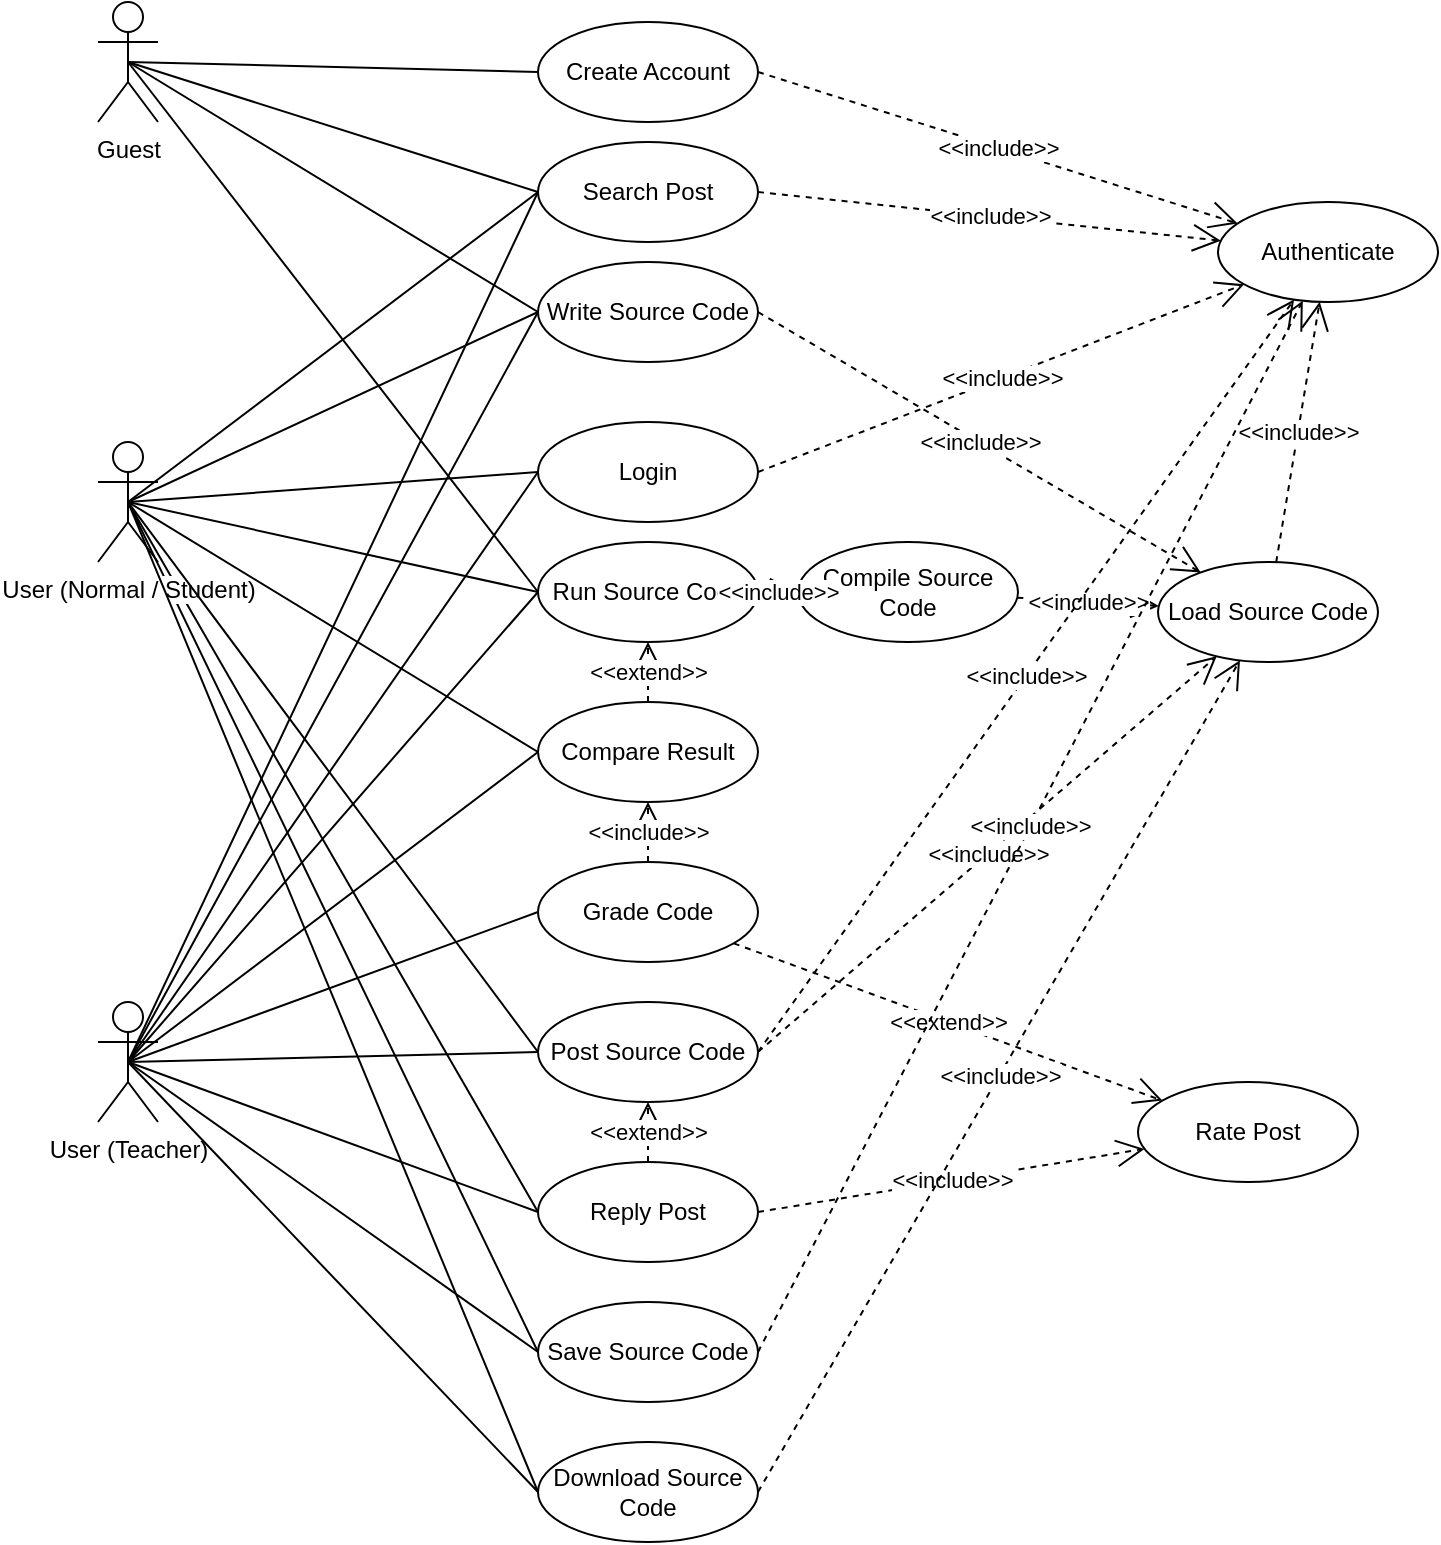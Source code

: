 <mxfile version="12.7.9" type="device"><diagram id="TvybwlRrSsCLgt8nAjSA" name="Page-1"><mxGraphModel dx="1483" dy="783" grid="1" gridSize="10" guides="1" tooltips="1" connect="1" arrows="1" fold="1" page="1" pageScale="1" pageWidth="827" pageHeight="1169" math="0" shadow="0"><root><mxCell id="0"/><mxCell id="1" parent="0"/><mxCell id="F3P02gbwTfFVN8ye8vHM-81" style="edgeStyle=none;rounded=0;orthogonalLoop=1;jettySize=auto;html=1;exitX=0.5;exitY=0.5;exitDx=0;exitDy=0;exitPerimeter=0;entryX=0;entryY=0.5;entryDx=0;entryDy=0;endArrow=none;endFill=0;" edge="1" parent="1" source="F3P02gbwTfFVN8ye8vHM-3" target="F3P02gbwTfFVN8ye8vHM-25"><mxGeometry relative="1" as="geometry"/></mxCell><mxCell id="F3P02gbwTfFVN8ye8vHM-82" style="edgeStyle=none;rounded=0;orthogonalLoop=1;jettySize=auto;html=1;exitX=0.5;exitY=0.5;exitDx=0;exitDy=0;exitPerimeter=0;entryX=0;entryY=0.5;entryDx=0;entryDy=0;endArrow=none;endFill=0;" edge="1" parent="1" source="F3P02gbwTfFVN8ye8vHM-3" target="F3P02gbwTfFVN8ye8vHM-26"><mxGeometry relative="1" as="geometry"/></mxCell><mxCell id="F3P02gbwTfFVN8ye8vHM-83" style="edgeStyle=none;rounded=0;orthogonalLoop=1;jettySize=auto;html=1;exitX=0.5;exitY=0.5;exitDx=0;exitDy=0;exitPerimeter=0;entryX=0;entryY=0.5;entryDx=0;entryDy=0;endArrow=none;endFill=0;" edge="1" parent="1" source="F3P02gbwTfFVN8ye8vHM-3" target="F3P02gbwTfFVN8ye8vHM-16"><mxGeometry relative="1" as="geometry"/></mxCell><mxCell id="F3P02gbwTfFVN8ye8vHM-3" value="User (Normal / Student)" style="shape=umlActor;verticalLabelPosition=bottom;labelBackgroundColor=#ffffff;verticalAlign=top;html=1;" vertex="1" parent="1"><mxGeometry x="60" y="390" width="30" height="60" as="geometry"/></mxCell><mxCell id="F3P02gbwTfFVN8ye8vHM-78" style="edgeStyle=none;rounded=0;orthogonalLoop=1;jettySize=auto;html=1;exitX=0.5;exitY=0.5;exitDx=0;exitDy=0;exitPerimeter=0;entryX=0;entryY=0.5;entryDx=0;entryDy=0;endArrow=none;endFill=0;" edge="1" parent="1" source="F3P02gbwTfFVN8ye8vHM-7" target="F3P02gbwTfFVN8ye8vHM-25"><mxGeometry relative="1" as="geometry"/></mxCell><mxCell id="F3P02gbwTfFVN8ye8vHM-79" style="edgeStyle=none;rounded=0;orthogonalLoop=1;jettySize=auto;html=1;exitX=0.5;exitY=0.5;exitDx=0;exitDy=0;exitPerimeter=0;entryX=0;entryY=0.5;entryDx=0;entryDy=0;endArrow=none;endFill=0;" edge="1" parent="1" source="F3P02gbwTfFVN8ye8vHM-7" target="F3P02gbwTfFVN8ye8vHM-26"><mxGeometry relative="1" as="geometry"/></mxCell><mxCell id="F3P02gbwTfFVN8ye8vHM-80" style="edgeStyle=none;rounded=0;orthogonalLoop=1;jettySize=auto;html=1;exitX=0.5;exitY=0.5;exitDx=0;exitDy=0;exitPerimeter=0;entryX=0;entryY=0.5;entryDx=0;entryDy=0;endArrow=none;endFill=0;" edge="1" parent="1" source="F3P02gbwTfFVN8ye8vHM-7" target="F3P02gbwTfFVN8ye8vHM-16"><mxGeometry relative="1" as="geometry"/></mxCell><mxCell id="F3P02gbwTfFVN8ye8vHM-7" value="User (Teacher)" style="shape=umlActor;verticalLabelPosition=bottom;labelBackgroundColor=#ffffff;verticalAlign=top;html=1;" vertex="1" parent="1"><mxGeometry x="60" y="670" width="30" height="60" as="geometry"/></mxCell><mxCell id="F3P02gbwTfFVN8ye8vHM-84" style="edgeStyle=none;rounded=0;orthogonalLoop=1;jettySize=auto;html=1;exitX=0.5;exitY=0.5;exitDx=0;exitDy=0;exitPerimeter=0;entryX=0;entryY=0.5;entryDx=0;entryDy=0;endArrow=none;endFill=0;" edge="1" parent="1" source="F3P02gbwTfFVN8ye8vHM-6" target="F3P02gbwTfFVN8ye8vHM-17"><mxGeometry relative="1" as="geometry"/></mxCell><mxCell id="F3P02gbwTfFVN8ye8vHM-85" style="edgeStyle=none;rounded=0;orthogonalLoop=1;jettySize=auto;html=1;exitX=0.5;exitY=0.5;exitDx=0;exitDy=0;exitPerimeter=0;entryX=0;entryY=0.5;entryDx=0;entryDy=0;endArrow=none;endFill=0;" edge="1" parent="1" source="F3P02gbwTfFVN8ye8vHM-6" target="F3P02gbwTfFVN8ye8vHM-26"><mxGeometry relative="1" as="geometry"/></mxCell><mxCell id="F3P02gbwTfFVN8ye8vHM-88" style="edgeStyle=none;rounded=0;orthogonalLoop=1;jettySize=auto;html=1;exitX=0.5;exitY=0.5;exitDx=0;exitDy=0;exitPerimeter=0;entryX=0;entryY=0.5;entryDx=0;entryDy=0;endArrow=none;endFill=0;" edge="1" parent="1" source="F3P02gbwTfFVN8ye8vHM-6" target="F3P02gbwTfFVN8ye8vHM-15"><mxGeometry relative="1" as="geometry"/></mxCell><mxCell id="F3P02gbwTfFVN8ye8vHM-6" value="Guest" style="shape=umlActor;verticalLabelPosition=bottom;labelBackgroundColor=#ffffff;verticalAlign=top;html=1;" vertex="1" parent="1"><mxGeometry x="60" y="170" width="30" height="60" as="geometry"/></mxCell><mxCell id="F3P02gbwTfFVN8ye8vHM-11" value="Create Account" style="ellipse;whiteSpace=wrap;html=1;" vertex="1" parent="1"><mxGeometry x="280" y="180" width="110" height="50" as="geometry"/></mxCell><mxCell id="F3P02gbwTfFVN8ye8vHM-12" value="Login" style="ellipse;whiteSpace=wrap;html=1;" vertex="1" parent="1"><mxGeometry x="280" y="380" width="110" height="50" as="geometry"/></mxCell><mxCell id="F3P02gbwTfFVN8ye8vHM-13" value="Authenticate" style="ellipse;whiteSpace=wrap;html=1;" vertex="1" parent="1"><mxGeometry x="620" y="270" width="110" height="50" as="geometry"/></mxCell><mxCell id="F3P02gbwTfFVN8ye8vHM-14" value="Compile Source Code" style="ellipse;whiteSpace=wrap;html=1;" vertex="1" parent="1"><mxGeometry x="410" y="440" width="110" height="50" as="geometry"/></mxCell><mxCell id="F3P02gbwTfFVN8ye8vHM-15" value="Run Source Code" style="ellipse;whiteSpace=wrap;html=1;" vertex="1" parent="1"><mxGeometry x="280" y="440" width="110" height="50" as="geometry"/></mxCell><mxCell id="F3P02gbwTfFVN8ye8vHM-16" value="Save Source Code" style="ellipse;whiteSpace=wrap;html=1;" vertex="1" parent="1"><mxGeometry x="280" y="820" width="110" height="50" as="geometry"/></mxCell><mxCell id="F3P02gbwTfFVN8ye8vHM-17" value="Write Source Code" style="ellipse;whiteSpace=wrap;html=1;" vertex="1" parent="1"><mxGeometry x="280" y="300" width="110" height="50" as="geometry"/></mxCell><mxCell id="F3P02gbwTfFVN8ye8vHM-18" value="Load Source Code" style="ellipse;whiteSpace=wrap;html=1;" vertex="1" parent="1"><mxGeometry x="590" y="450" width="110" height="50" as="geometry"/></mxCell><mxCell id="F3P02gbwTfFVN8ye8vHM-19" value="Post Source Code" style="ellipse;whiteSpace=wrap;html=1;" vertex="1" parent="1"><mxGeometry x="280" y="670" width="110" height="50" as="geometry"/></mxCell><mxCell id="F3P02gbwTfFVN8ye8vHM-21" value="Compare Result" style="ellipse;whiteSpace=wrap;html=1;" vertex="1" parent="1"><mxGeometry x="280" y="520" width="110" height="50" as="geometry"/></mxCell><mxCell id="F3P02gbwTfFVN8ye8vHM-23" value="Grade Code" style="ellipse;whiteSpace=wrap;html=1;" vertex="1" parent="1"><mxGeometry x="280" y="600" width="110" height="50" as="geometry"/></mxCell><mxCell id="F3P02gbwTfFVN8ye8vHM-25" value="Reply Post" style="ellipse;whiteSpace=wrap;html=1;" vertex="1" parent="1"><mxGeometry x="280" y="750" width="110" height="50" as="geometry"/></mxCell><mxCell id="F3P02gbwTfFVN8ye8vHM-26" value="Search Post" style="ellipse;whiteSpace=wrap;html=1;" vertex="1" parent="1"><mxGeometry x="280" y="240" width="110" height="50" as="geometry"/></mxCell><mxCell id="F3P02gbwTfFVN8ye8vHM-32" value="" style="endArrow=none;html=1;exitX=0.5;exitY=0.5;exitDx=0;exitDy=0;exitPerimeter=0;entryX=0;entryY=0.5;entryDx=0;entryDy=0;" edge="1" parent="1" source="F3P02gbwTfFVN8ye8vHM-6" target="F3P02gbwTfFVN8ye8vHM-11"><mxGeometry width="50" height="50" relative="1" as="geometry"><mxPoint x="170" y="310" as="sourcePoint"/><mxPoint x="220" y="260" as="targetPoint"/></mxGeometry></mxCell><mxCell id="F3P02gbwTfFVN8ye8vHM-34" value="&amp;lt;&amp;lt;include&amp;gt;&amp;gt;" style="endArrow=open;endSize=12;dashed=1;html=1;exitX=1;exitY=0.5;exitDx=0;exitDy=0;" edge="1" parent="1" source="F3P02gbwTfFVN8ye8vHM-11" target="F3P02gbwTfFVN8ye8vHM-13"><mxGeometry width="160" relative="1" as="geometry"><mxPoint x="100" y="300" as="sourcePoint"/><mxPoint x="260" y="300" as="targetPoint"/></mxGeometry></mxCell><mxCell id="F3P02gbwTfFVN8ye8vHM-35" value="&amp;lt;&amp;lt;include&amp;gt;&amp;gt;" style="endArrow=open;endSize=12;dashed=1;html=1;exitX=1;exitY=0.5;exitDx=0;exitDy=0;" edge="1" parent="1" source="F3P02gbwTfFVN8ye8vHM-12" target="F3P02gbwTfFVN8ye8vHM-13"><mxGeometry width="160" relative="1" as="geometry"><mxPoint x="130" y="260" as="sourcePoint"/><mxPoint x="290" y="260" as="targetPoint"/></mxGeometry></mxCell><mxCell id="F3P02gbwTfFVN8ye8vHM-37" value="" style="endArrow=none;html=1;entryX=0;entryY=0.5;entryDx=0;entryDy=0;exitX=0.5;exitY=0.5;exitDx=0;exitDy=0;exitPerimeter=0;" edge="1" parent="1" source="F3P02gbwTfFVN8ye8vHM-3" target="F3P02gbwTfFVN8ye8vHM-12"><mxGeometry width="50" height="50" relative="1" as="geometry"><mxPoint x="120" y="350" as="sourcePoint"/><mxPoint x="170" y="300" as="targetPoint"/></mxGeometry></mxCell><mxCell id="F3P02gbwTfFVN8ye8vHM-38" value="" style="endArrow=none;html=1;entryX=0;entryY=0.5;entryDx=0;entryDy=0;exitX=0.5;exitY=0.5;exitDx=0;exitDy=0;exitPerimeter=0;" edge="1" parent="1" source="F3P02gbwTfFVN8ye8vHM-7" target="F3P02gbwTfFVN8ye8vHM-12"><mxGeometry width="50" height="50" relative="1" as="geometry"><mxPoint x="150" y="510" as="sourcePoint"/><mxPoint x="200" y="460" as="targetPoint"/></mxGeometry></mxCell><mxCell id="F3P02gbwTfFVN8ye8vHM-41" value="Download Source Code" style="ellipse;whiteSpace=wrap;html=1;" vertex="1" parent="1"><mxGeometry x="280" y="890" width="110" height="50" as="geometry"/></mxCell><mxCell id="F3P02gbwTfFVN8ye8vHM-42" value="Rate Post" style="ellipse;whiteSpace=wrap;html=1;" vertex="1" parent="1"><mxGeometry x="580" y="710" width="110" height="50" as="geometry"/></mxCell><mxCell id="F3P02gbwTfFVN8ye8vHM-44" value="" style="endArrow=none;html=1;entryX=0;entryY=0.5;entryDx=0;entryDy=0;exitX=0.5;exitY=0.5;exitDx=0;exitDy=0;exitPerimeter=0;" edge="1" parent="1" source="F3P02gbwTfFVN8ye8vHM-3" target="F3P02gbwTfFVN8ye8vHM-17"><mxGeometry width="50" height="50" relative="1" as="geometry"><mxPoint x="120" y="590" as="sourcePoint"/><mxPoint x="170" y="540" as="targetPoint"/></mxGeometry></mxCell><mxCell id="F3P02gbwTfFVN8ye8vHM-46" value="" style="endArrow=none;html=1;exitX=0.5;exitY=0.5;exitDx=0;exitDy=0;exitPerimeter=0;entryX=0;entryY=0.5;entryDx=0;entryDy=0;" edge="1" parent="1" source="F3P02gbwTfFVN8ye8vHM-7" target="F3P02gbwTfFVN8ye8vHM-17"><mxGeometry width="50" height="50" relative="1" as="geometry"><mxPoint x="260" y="590" as="sourcePoint"/><mxPoint x="310" y="540" as="targetPoint"/></mxGeometry></mxCell><mxCell id="F3P02gbwTfFVN8ye8vHM-48" value="" style="endArrow=none;html=1;entryX=0;entryY=0.5;entryDx=0;entryDy=0;exitX=0.5;exitY=0.5;exitDx=0;exitDy=0;exitPerimeter=0;" edge="1" parent="1" source="F3P02gbwTfFVN8ye8vHM-7" target="F3P02gbwTfFVN8ye8vHM-41"><mxGeometry width="50" height="50" relative="1" as="geometry"><mxPoint x="70" y="680" as="sourcePoint"/><mxPoint x="120" y="630" as="targetPoint"/></mxGeometry></mxCell><mxCell id="F3P02gbwTfFVN8ye8vHM-49" value="" style="endArrow=none;html=1;exitX=0.5;exitY=0.5;exitDx=0;exitDy=0;exitPerimeter=0;entryX=0;entryY=0.5;entryDx=0;entryDy=0;" edge="1" parent="1" source="F3P02gbwTfFVN8ye8vHM-3" target="F3P02gbwTfFVN8ye8vHM-41"><mxGeometry width="50" height="50" relative="1" as="geometry"><mxPoint x="110" y="710" as="sourcePoint"/><mxPoint x="280" y="540" as="targetPoint"/></mxGeometry></mxCell><mxCell id="F3P02gbwTfFVN8ye8vHM-50" value="&amp;lt;&amp;lt;extend&amp;gt;&amp;gt;" style="endArrow=open;endSize=16;endFill=0;html=1;dashed=1;" edge="1" parent="1" source="F3P02gbwTfFVN8ye8vHM-21" target="F3P02gbwTfFVN8ye8vHM-15"><mxGeometry width="160" relative="1" as="geometry"><mxPoint x="480" y="350" as="sourcePoint"/><mxPoint x="330" y="390" as="targetPoint"/></mxGeometry></mxCell><mxCell id="F3P02gbwTfFVN8ye8vHM-51" value="" style="endArrow=none;html=1;entryX=0;entryY=0.5;entryDx=0;entryDy=0;exitX=0.5;exitY=0.5;exitDx=0;exitDy=0;exitPerimeter=0;" edge="1" parent="1" source="F3P02gbwTfFVN8ye8vHM-3" target="F3P02gbwTfFVN8ye8vHM-21"><mxGeometry width="50" height="50" relative="1" as="geometry"><mxPoint x="100" y="440" as="sourcePoint"/><mxPoint x="410" y="390" as="targetPoint"/></mxGeometry></mxCell><mxCell id="F3P02gbwTfFVN8ye8vHM-52" value="" style="endArrow=none;html=1;exitX=0;exitY=0.5;exitDx=0;exitDy=0;entryX=0.5;entryY=0.5;entryDx=0;entryDy=0;entryPerimeter=0;" edge="1" parent="1" source="F3P02gbwTfFVN8ye8vHM-15" target="F3P02gbwTfFVN8ye8vHM-3"><mxGeometry width="50" height="50" relative="1" as="geometry"><mxPoint x="230" y="450" as="sourcePoint"/><mxPoint x="280" y="400" as="targetPoint"/></mxGeometry></mxCell><mxCell id="F3P02gbwTfFVN8ye8vHM-53" value="" style="endArrow=none;html=1;entryX=0;entryY=0.5;entryDx=0;entryDy=0;exitX=0.5;exitY=0.5;exitDx=0;exitDy=0;exitPerimeter=0;" edge="1" parent="1" source="F3P02gbwTfFVN8ye8vHM-7" target="F3P02gbwTfFVN8ye8vHM-21"><mxGeometry width="50" height="50" relative="1" as="geometry"><mxPoint x="360" y="440" as="sourcePoint"/><mxPoint x="410" y="390" as="targetPoint"/></mxGeometry></mxCell><mxCell id="F3P02gbwTfFVN8ye8vHM-55" value="" style="endArrow=none;html=1;exitX=0.5;exitY=0.5;exitDx=0;exitDy=0;exitPerimeter=0;entryX=0;entryY=0.5;entryDx=0;entryDy=0;" edge="1" parent="1" source="F3P02gbwTfFVN8ye8vHM-7" target="F3P02gbwTfFVN8ye8vHM-15"><mxGeometry width="50" height="50" relative="1" as="geometry"><mxPoint x="360" y="440" as="sourcePoint"/><mxPoint x="410" y="390" as="targetPoint"/></mxGeometry></mxCell><mxCell id="F3P02gbwTfFVN8ye8vHM-59" value="&amp;lt;&amp;lt;include&amp;gt;&amp;gt;" style="endArrow=open;endSize=12;dashed=1;html=1;exitX=1;exitY=0.5;exitDx=0;exitDy=0;entryX=0;entryY=0.5;entryDx=0;entryDy=0;" edge="1" parent="1" source="F3P02gbwTfFVN8ye8vHM-15" target="F3P02gbwTfFVN8ye8vHM-14"><mxGeometry width="160" relative="1" as="geometry"><mxPoint x="460" y="350" as="sourcePoint"/><mxPoint x="620" y="350" as="targetPoint"/></mxGeometry></mxCell><mxCell id="F3P02gbwTfFVN8ye8vHM-61" value="&amp;lt;&amp;lt;include&amp;gt;&amp;gt;" style="endArrow=open;endSize=12;dashed=1;html=1;" edge="1" parent="1" source="F3P02gbwTfFVN8ye8vHM-18" target="F3P02gbwTfFVN8ye8vHM-13"><mxGeometry width="160" relative="1" as="geometry"><mxPoint x="400.0" y="295" as="sourcePoint"/><mxPoint x="540" y="285" as="targetPoint"/></mxGeometry></mxCell><mxCell id="F3P02gbwTfFVN8ye8vHM-62" value="&amp;lt;&amp;lt;include&amp;gt;&amp;gt;" style="endArrow=open;endSize=12;dashed=1;html=1;exitX=1;exitY=0.5;exitDx=0;exitDy=0;" edge="1" parent="1" source="F3P02gbwTfFVN8ye8vHM-19" target="F3P02gbwTfFVN8ye8vHM-18"><mxGeometry width="160" relative="1" as="geometry"><mxPoint x="440" y="620" as="sourcePoint"/><mxPoint x="600" y="620" as="targetPoint"/></mxGeometry></mxCell><mxCell id="F3P02gbwTfFVN8ye8vHM-64" value="&amp;lt;&amp;lt;extend&amp;gt;&amp;gt;" style="endArrow=open;endSize=12;dashed=1;html=1;exitX=0.5;exitY=0;exitDx=0;exitDy=0;entryX=0.5;entryY=1;entryDx=0;entryDy=0;" edge="1" parent="1" source="F3P02gbwTfFVN8ye8vHM-25" target="F3P02gbwTfFVN8ye8vHM-19"><mxGeometry width="160" relative="1" as="geometry"><mxPoint x="530" y="640" as="sourcePoint"/><mxPoint x="580" y="630" as="targetPoint"/></mxGeometry></mxCell><mxCell id="F3P02gbwTfFVN8ye8vHM-65" value="&amp;lt;&amp;lt;include&amp;gt;&amp;gt;" style="endArrow=open;endSize=12;dashed=1;html=1;" edge="1" parent="1" source="F3P02gbwTfFVN8ye8vHM-14" target="F3P02gbwTfFVN8ye8vHM-18"><mxGeometry width="160" relative="1" as="geometry"><mxPoint x="400.0" y="625" as="sourcePoint"/><mxPoint x="634.199" y="302.536" as="targetPoint"/></mxGeometry></mxCell><mxCell id="F3P02gbwTfFVN8ye8vHM-66" value="&amp;lt;&amp;lt;include&amp;gt;&amp;gt;" style="endArrow=open;endSize=12;dashed=1;html=1;exitX=1;exitY=0.5;exitDx=0;exitDy=0;" edge="1" parent="1" source="F3P02gbwTfFVN8ye8vHM-19" target="F3P02gbwTfFVN8ye8vHM-13"><mxGeometry width="160" relative="1" as="geometry"><mxPoint x="400.0" y="625" as="sourcePoint"/><mxPoint x="540" y="515" as="targetPoint"/></mxGeometry></mxCell><mxCell id="F3P02gbwTfFVN8ye8vHM-68" value="&amp;lt;&amp;lt;include&amp;gt;&amp;gt;" style="endArrow=open;endSize=12;dashed=1;html=1;exitX=1;exitY=0.5;exitDx=0;exitDy=0;" edge="1" parent="1" source="F3P02gbwTfFVN8ye8vHM-25" target="F3P02gbwTfFVN8ye8vHM-42"><mxGeometry width="160" relative="1" as="geometry"><mxPoint x="634.199" y="497.464" as="sourcePoint"/><mxPoint x="440" y="720" as="targetPoint"/></mxGeometry></mxCell><mxCell id="F3P02gbwTfFVN8ye8vHM-69" value="&amp;lt;&amp;lt;include&amp;gt;&amp;gt;" style="endArrow=open;endSize=12;dashed=1;html=1;exitX=1;exitY=0.5;exitDx=0;exitDy=0;" edge="1" parent="1" source="F3P02gbwTfFVN8ye8vHM-26" target="F3P02gbwTfFVN8ye8vHM-13"><mxGeometry width="160" relative="1" as="geometry"><mxPoint x="400.0" y="705" as="sourcePoint"/><mxPoint x="430" y="655" as="targetPoint"/></mxGeometry></mxCell><mxCell id="F3P02gbwTfFVN8ye8vHM-70" value="&amp;lt;&amp;lt;extend&amp;gt;&amp;gt;" style="endArrow=open;endSize=12;dashed=1;html=1;" edge="1" parent="1" source="F3P02gbwTfFVN8ye8vHM-23" target="F3P02gbwTfFVN8ye8vHM-42"><mxGeometry width="160" relative="1" as="geometry"><mxPoint x="345" y="680" as="sourcePoint"/><mxPoint x="345" y="650" as="targetPoint"/></mxGeometry></mxCell><mxCell id="F3P02gbwTfFVN8ye8vHM-71" value="&amp;lt;&amp;lt;include&amp;gt;&amp;gt;" style="endArrow=open;endSize=12;dashed=1;html=1;exitX=1;exitY=0.5;exitDx=0;exitDy=0;" edge="1" parent="1" source="F3P02gbwTfFVN8ye8vHM-17" target="F3P02gbwTfFVN8ye8vHM-18"><mxGeometry width="160" relative="1" as="geometry"><mxPoint x="495" y="380" as="sourcePoint"/><mxPoint x="595" y="490" as="targetPoint"/></mxGeometry></mxCell><mxCell id="F3P02gbwTfFVN8ye8vHM-72" value="&amp;lt;&amp;lt;include&amp;gt;&amp;gt;" style="endArrow=open;endSize=12;dashed=1;html=1;exitX=1;exitY=0.5;exitDx=0;exitDy=0;" edge="1" parent="1" source="F3P02gbwTfFVN8ye8vHM-16" target="F3P02gbwTfFVN8ye8vHM-13"><mxGeometry width="160" relative="1" as="geometry"><mxPoint x="400.0" y="705" as="sourcePoint"/><mxPoint x="570" y="655" as="targetPoint"/></mxGeometry></mxCell><mxCell id="F3P02gbwTfFVN8ye8vHM-73" value="&amp;lt;&amp;lt;include&amp;gt;&amp;gt;" style="endArrow=open;endSize=12;dashed=1;html=1;exitX=1;exitY=0.5;exitDx=0;exitDy=0;" edge="1" parent="1" source="F3P02gbwTfFVN8ye8vHM-41" target="F3P02gbwTfFVN8ye8vHM-18"><mxGeometry width="160" relative="1" as="geometry"><mxPoint x="400.0" y="495" as="sourcePoint"/><mxPoint x="540" y="515" as="targetPoint"/></mxGeometry></mxCell><mxCell id="F3P02gbwTfFVN8ye8vHM-75" value="" style="endArrow=none;html=1;exitX=0.5;exitY=0.5;exitDx=0;exitDy=0;exitPerimeter=0;entryX=0;entryY=0.5;entryDx=0;entryDy=0;" edge="1" parent="1" source="F3P02gbwTfFVN8ye8vHM-3" target="F3P02gbwTfFVN8ye8vHM-19"><mxGeometry width="50" height="50" relative="1" as="geometry"><mxPoint x="360" y="610" as="sourcePoint"/><mxPoint x="410" y="560" as="targetPoint"/></mxGeometry></mxCell><mxCell id="F3P02gbwTfFVN8ye8vHM-76" value="" style="endArrow=none;html=1;exitX=0;exitY=0.5;exitDx=0;exitDy=0;entryX=0.5;entryY=0.5;entryDx=0;entryDy=0;entryPerimeter=0;" edge="1" parent="1" source="F3P02gbwTfFVN8ye8vHM-19" target="F3P02gbwTfFVN8ye8vHM-7"><mxGeometry width="50" height="50" relative="1" as="geometry"><mxPoint x="360" y="610" as="sourcePoint"/><mxPoint x="410" y="560" as="targetPoint"/></mxGeometry></mxCell><mxCell id="F3P02gbwTfFVN8ye8vHM-77" value="" style="endArrow=none;html=1;exitX=0;exitY=0.5;exitDx=0;exitDy=0;entryX=0.5;entryY=0.5;entryDx=0;entryDy=0;entryPerimeter=0;" edge="1" parent="1" source="F3P02gbwTfFVN8ye8vHM-23" target="F3P02gbwTfFVN8ye8vHM-7"><mxGeometry width="50" height="50" relative="1" as="geometry"><mxPoint x="290.0" y="625" as="sourcePoint"/><mxPoint x="115" y="565" as="targetPoint"/></mxGeometry></mxCell><mxCell id="F3P02gbwTfFVN8ye8vHM-86" value="&amp;lt;&amp;lt;include&amp;gt;&amp;gt;" style="endArrow=open;endSize=12;dashed=1;html=1;" edge="1" parent="1" source="F3P02gbwTfFVN8ye8vHM-23" target="F3P02gbwTfFVN8ye8vHM-21"><mxGeometry width="160" relative="1" as="geometry"><mxPoint x="400.0" y="785" as="sourcePoint"/><mxPoint x="591.06" y="674.672" as="targetPoint"/></mxGeometry></mxCell></root></mxGraphModel></diagram></mxfile>